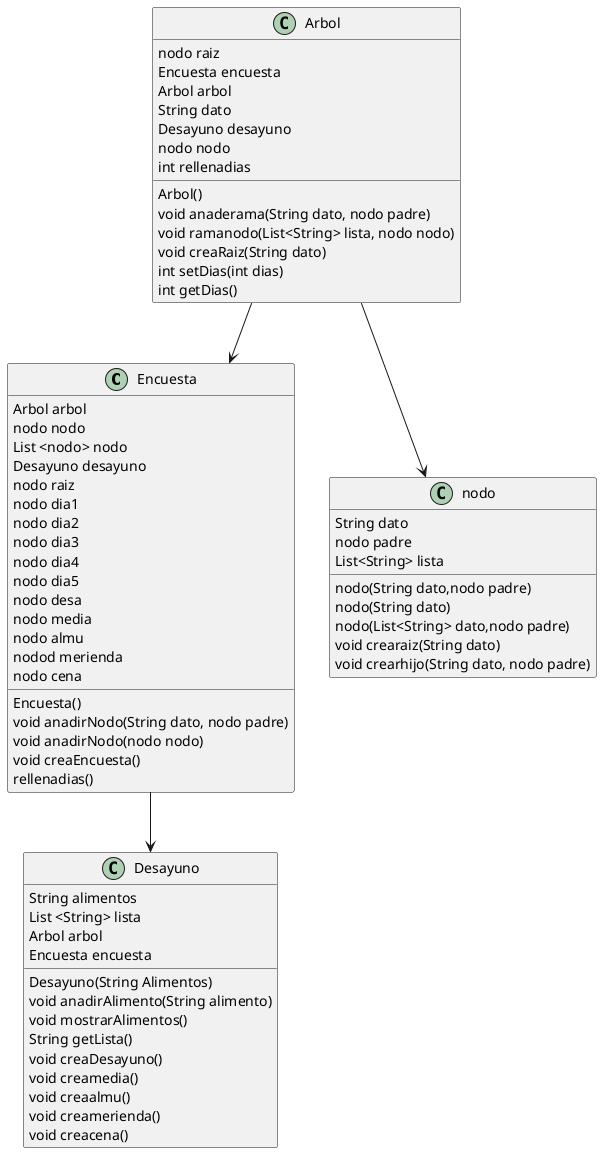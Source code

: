 @startuml
class Encuesta{
    Arbol arbol
    nodo nodo
    List <nodo> nodo
    Desayuno desayuno
    nodo raiz
    nodo dia1
    nodo dia2
    nodo dia3
    nodo dia4
    nodo dia5
    nodo desa
    nodo media
    nodo almu
    nodod merienda
    nodo cena

    Encuesta()
    void anadirNodo(String dato, nodo padre)
    void anadirNodo(nodo nodo)
    void creaEncuesta()
    rellenadias()
}
class Desayuno{
    String alimentos
    List <String> lista
    Arbol arbol
    Encuesta encuesta

    Desayuno(String Alimentos)
    void anadirAlimento(String alimento)
    void mostrarAlimentos()
    String getLista()
    void creaDesayuno()
    void creamedia()
    void creaalmu()
    void creamerienda()
    void creacena()
}
class Arbol{
    nodo raiz
    Encuesta encuesta
    Arbol arbol
    String dato
    Desayuno desayuno
    nodo nodo
    int rellenadias

    Arbol()
    void anaderama(String dato, nodo padre)
    void ramanodo(List<String> lista, nodo nodo)
    void creaRaiz(String dato)
    int setDias(int dias)
    int getDias()
}
class nodo{
   String dato
    nodo padre
    List<String> lista

    nodo(String dato,nodo padre)
    nodo(String dato)
    nodo(List<String> dato,nodo padre)
    void crearaiz(String dato)
    void crearhijo(String dato, nodo padre)
}

Arbol --> nodo
Arbol --> Encuesta
Encuesta --> Desayuno


@enduml